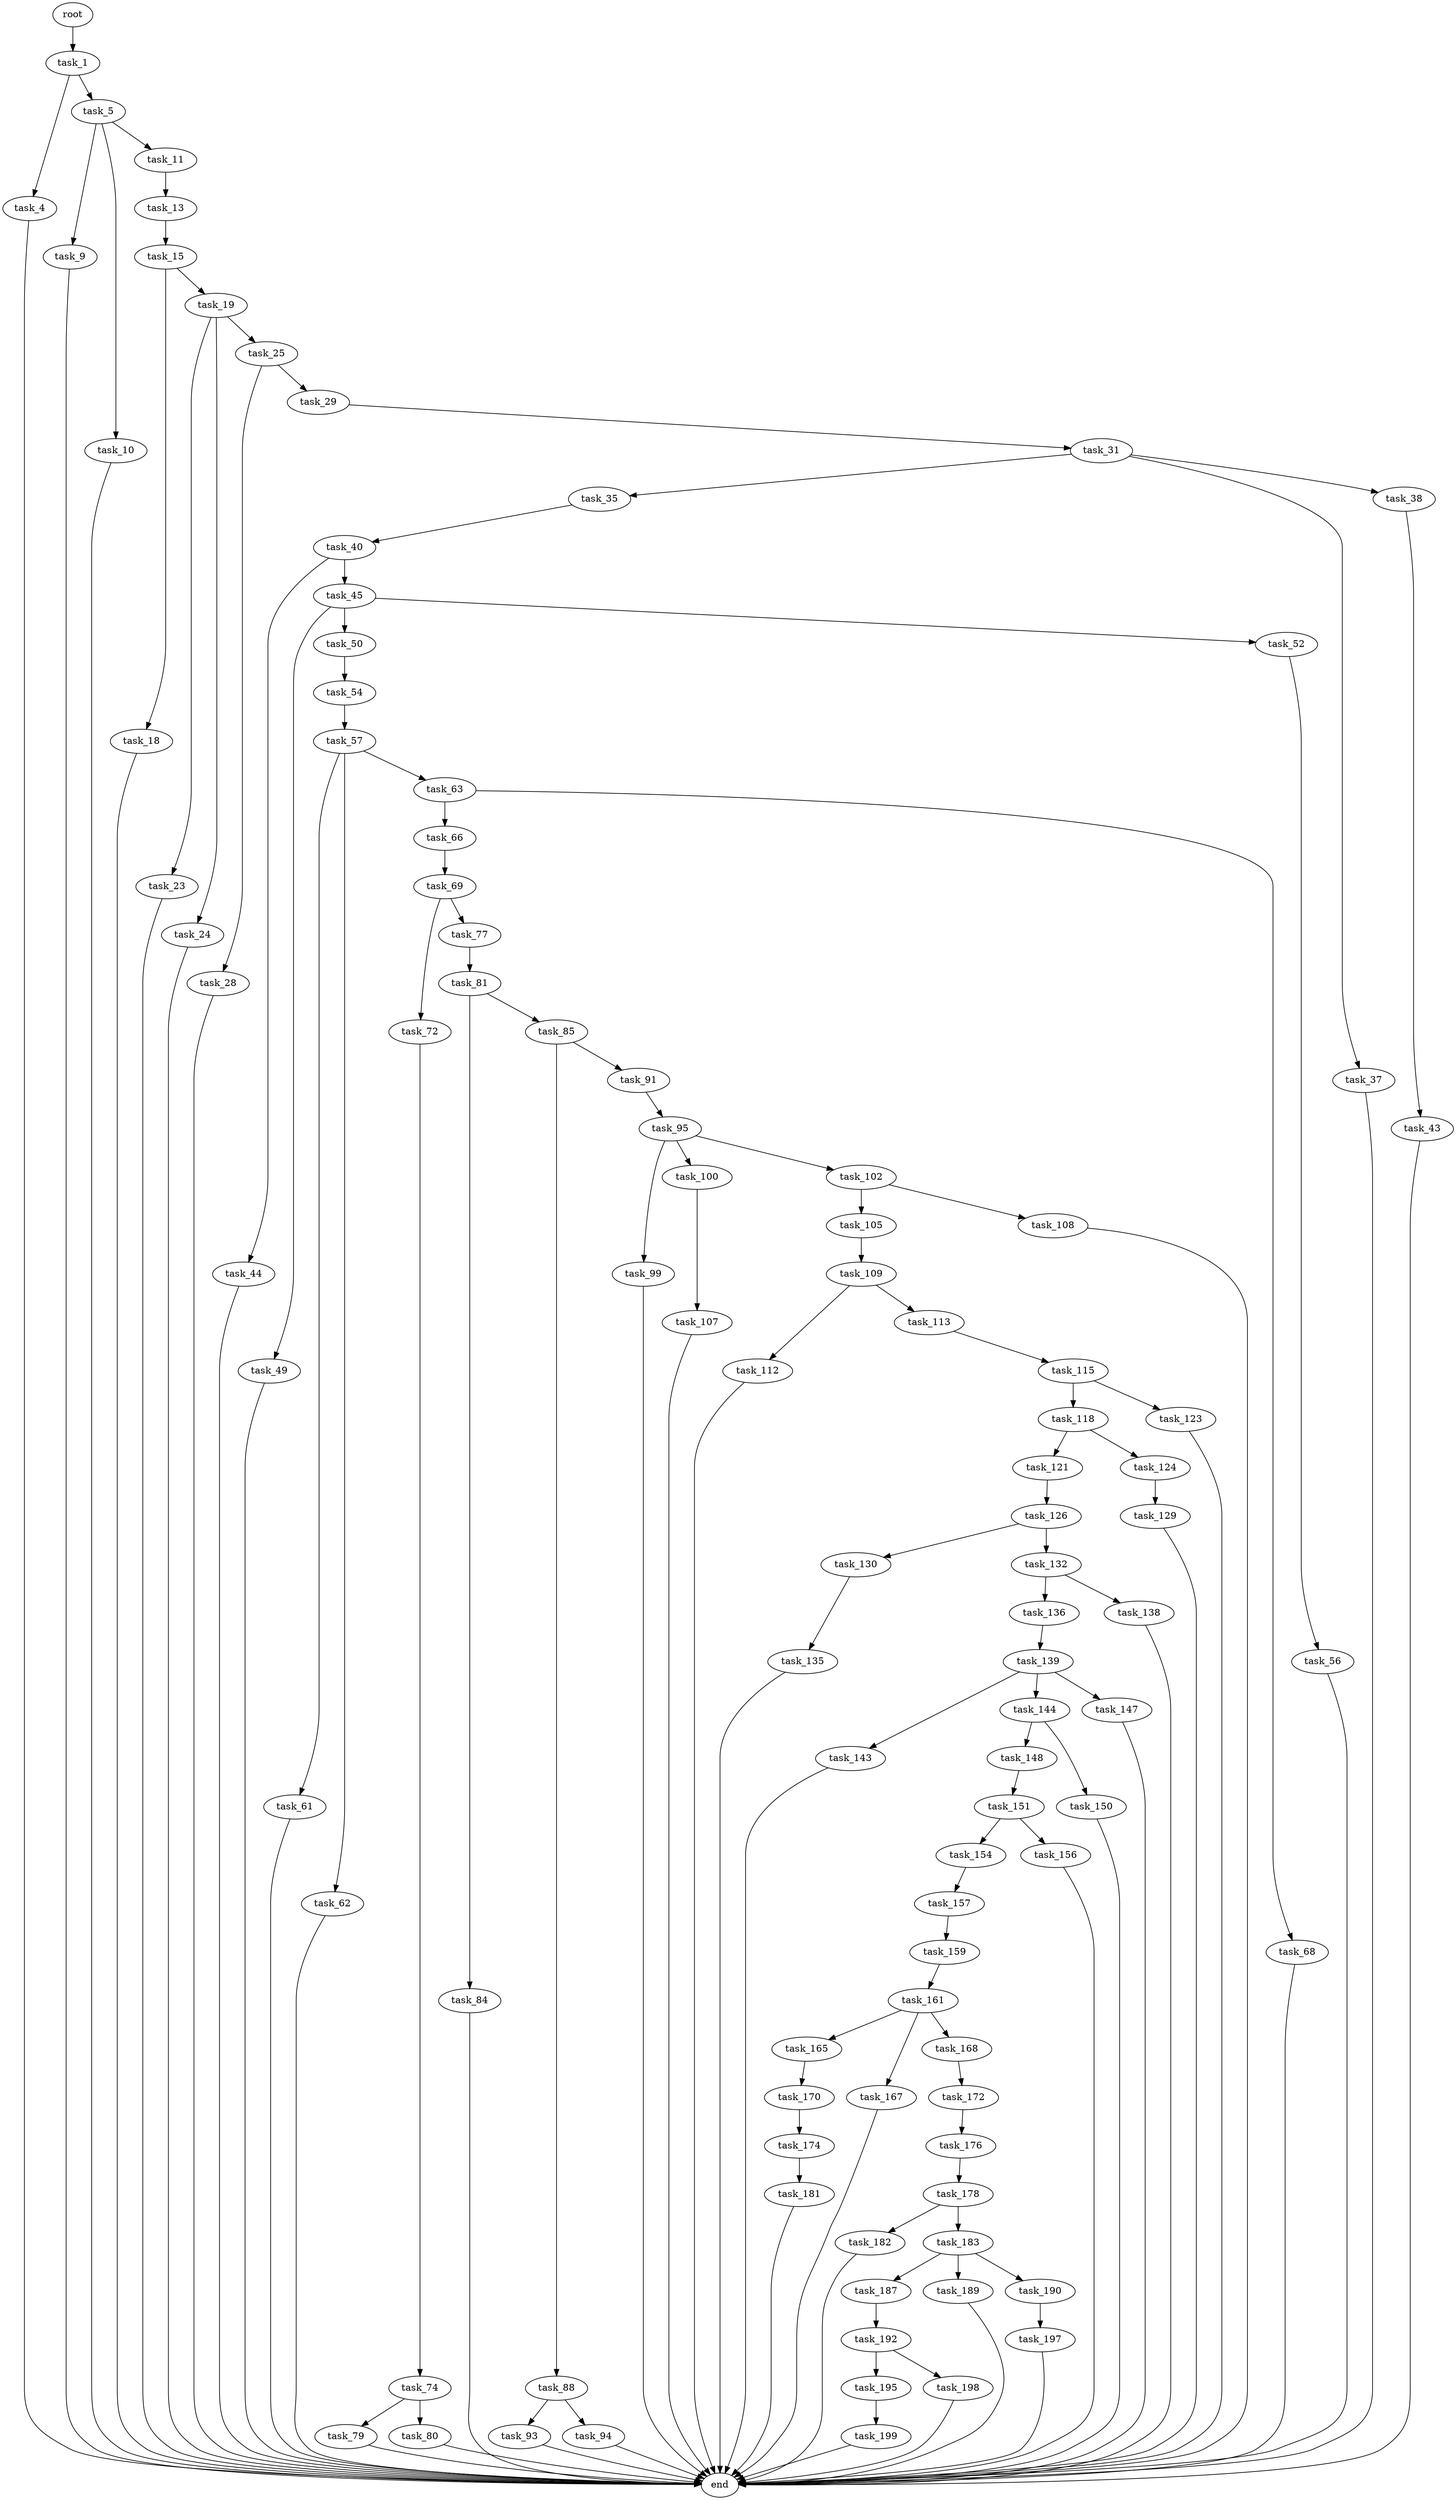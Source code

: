 digraph G {
  root [size="0.000000"];
  task_1 [size="549755813888.000000"];
  task_4 [size="6889389053.000000"];
  task_5 [size="538516898440.000000"];
  end [size="0.000000"];
  task_9 [size="853396021400.000000"];
  task_10 [size="3184200874.000000"];
  task_11 [size="380018481492.000000"];
  task_13 [size="28991029248.000000"];
  task_15 [size="549755813888.000000"];
  task_18 [size="134217728000.000000"];
  task_19 [size="3668495957.000000"];
  task_23 [size="8211692667.000000"];
  task_24 [size="28991029248.000000"];
  task_25 [size="14722085807.000000"];
  task_28 [size="1193845703.000000"];
  task_29 [size="326453387449.000000"];
  task_31 [size="6339960430.000000"];
  task_35 [size="601770790003.000000"];
  task_37 [size="40472156153.000000"];
  task_38 [size="3632356758.000000"];
  task_40 [size="619926516268.000000"];
  task_43 [size="231928233984.000000"];
  task_44 [size="226158555127.000000"];
  task_45 [size="35645736744.000000"];
  task_49 [size="165617909338.000000"];
  task_50 [size="5197087483.000000"];
  task_52 [size="3528277596.000000"];
  task_54 [size="6654147042.000000"];
  task_56 [size="68719476736.000000"];
  task_57 [size="163251297240.000000"];
  task_61 [size="28991029248.000000"];
  task_62 [size="105792557804.000000"];
  task_63 [size="54879132780.000000"];
  task_66 [size="231928233984.000000"];
  task_68 [size="29375342069.000000"];
  task_69 [size="12385802812.000000"];
  task_72 [size="68719476736.000000"];
  task_77 [size="295735510946.000000"];
  task_74 [size="1977596386.000000"];
  task_79 [size="187929802308.000000"];
  task_80 [size="16968035214.000000"];
  task_81 [size="549755813888.000000"];
  task_84 [size="13442060916.000000"];
  task_85 [size="368293445632.000000"];
  task_88 [size="4322757585.000000"];
  task_91 [size="11915087926.000000"];
  task_93 [size="134217728000.000000"];
  task_94 [size="8589934592.000000"];
  task_95 [size="368293445632.000000"];
  task_99 [size="68719476736.000000"];
  task_100 [size="14072516934.000000"];
  task_102 [size="134217728000.000000"];
  task_107 [size="2089050180.000000"];
  task_105 [size="164861478571.000000"];
  task_108 [size="173348194700.000000"];
  task_109 [size="44911475359.000000"];
  task_112 [size="549755813888.000000"];
  task_113 [size="28991029248.000000"];
  task_115 [size="68719476736.000000"];
  task_118 [size="231928233984.000000"];
  task_123 [size="782757789696.000000"];
  task_121 [size="68719476736.000000"];
  task_124 [size="147036750596.000000"];
  task_126 [size="16867469059.000000"];
  task_129 [size="8589934592.000000"];
  task_130 [size="17090553498.000000"];
  task_132 [size="16491826588.000000"];
  task_135 [size="549755813888.000000"];
  task_136 [size="368293445632.000000"];
  task_138 [size="3777498086.000000"];
  task_139 [size="28991029248.000000"];
  task_143 [size="1744465165.000000"];
  task_144 [size="1073741824000.000000"];
  task_147 [size="33910539366.000000"];
  task_148 [size="28991029248.000000"];
  task_150 [size="6546520468.000000"];
  task_151 [size="223901293280.000000"];
  task_154 [size="1573500382.000000"];
  task_156 [size="31248048906.000000"];
  task_157 [size="6533716264.000000"];
  task_159 [size="134217728000.000000"];
  task_161 [size="549755813888.000000"];
  task_165 [size="1146176865.000000"];
  task_167 [size="68719476736.000000"];
  task_168 [size="982651992.000000"];
  task_170 [size="21649643520.000000"];
  task_172 [size="1073741824000.000000"];
  task_174 [size="231928233984.000000"];
  task_176 [size="234774850023.000000"];
  task_181 [size="22100147813.000000"];
  task_178 [size="15468449070.000000"];
  task_182 [size="8271601583.000000"];
  task_183 [size="549755813888.000000"];
  task_187 [size="8589934592.000000"];
  task_189 [size="368293445632.000000"];
  task_190 [size="17435596938.000000"];
  task_192 [size="368293445632.000000"];
  task_197 [size="63318324149.000000"];
  task_195 [size="2818133168.000000"];
  task_198 [size="549755813888.000000"];
  task_199 [size="8809743275.000000"];

  root -> task_1 [size="1.000000"];
  task_1 -> task_4 [size="536870912.000000"];
  task_1 -> task_5 [size="536870912.000000"];
  task_4 -> end [size="1.000000"];
  task_5 -> task_9 [size="411041792.000000"];
  task_5 -> task_10 [size="411041792.000000"];
  task_5 -> task_11 [size="411041792.000000"];
  task_9 -> end [size="1.000000"];
  task_10 -> end [size="1.000000"];
  task_11 -> task_13 [size="536870912.000000"];
  task_13 -> task_15 [size="75497472.000000"];
  task_15 -> task_18 [size="536870912.000000"];
  task_15 -> task_19 [size="536870912.000000"];
  task_18 -> end [size="1.000000"];
  task_19 -> task_23 [size="209715200.000000"];
  task_19 -> task_24 [size="209715200.000000"];
  task_19 -> task_25 [size="209715200.000000"];
  task_23 -> end [size="1.000000"];
  task_24 -> end [size="1.000000"];
  task_25 -> task_28 [size="33554432.000000"];
  task_25 -> task_29 [size="33554432.000000"];
  task_28 -> end [size="1.000000"];
  task_29 -> task_31 [size="209715200.000000"];
  task_31 -> task_35 [size="301989888.000000"];
  task_31 -> task_37 [size="301989888.000000"];
  task_31 -> task_38 [size="301989888.000000"];
  task_35 -> task_40 [size="679477248.000000"];
  task_37 -> end [size="1.000000"];
  task_38 -> task_43 [size="75497472.000000"];
  task_40 -> task_44 [size="411041792.000000"];
  task_40 -> task_45 [size="411041792.000000"];
  task_43 -> end [size="1.000000"];
  task_44 -> end [size="1.000000"];
  task_45 -> task_49 [size="679477248.000000"];
  task_45 -> task_50 [size="679477248.000000"];
  task_45 -> task_52 [size="679477248.000000"];
  task_49 -> end [size="1.000000"];
  task_50 -> task_54 [size="209715200.000000"];
  task_52 -> task_56 [size="75497472.000000"];
  task_54 -> task_57 [size="134217728.000000"];
  task_56 -> end [size="1.000000"];
  task_57 -> task_61 [size="134217728.000000"];
  task_57 -> task_62 [size="134217728.000000"];
  task_57 -> task_63 [size="134217728.000000"];
  task_61 -> end [size="1.000000"];
  task_62 -> end [size="1.000000"];
  task_63 -> task_66 [size="134217728.000000"];
  task_63 -> task_68 [size="134217728.000000"];
  task_66 -> task_69 [size="301989888.000000"];
  task_68 -> end [size="1.000000"];
  task_69 -> task_72 [size="209715200.000000"];
  task_69 -> task_77 [size="209715200.000000"];
  task_72 -> task_74 [size="134217728.000000"];
  task_77 -> task_81 [size="301989888.000000"];
  task_74 -> task_79 [size="75497472.000000"];
  task_74 -> task_80 [size="75497472.000000"];
  task_79 -> end [size="1.000000"];
  task_80 -> end [size="1.000000"];
  task_81 -> task_84 [size="536870912.000000"];
  task_81 -> task_85 [size="536870912.000000"];
  task_84 -> end [size="1.000000"];
  task_85 -> task_88 [size="411041792.000000"];
  task_85 -> task_91 [size="411041792.000000"];
  task_88 -> task_93 [size="75497472.000000"];
  task_88 -> task_94 [size="75497472.000000"];
  task_91 -> task_95 [size="301989888.000000"];
  task_93 -> end [size="1.000000"];
  task_94 -> end [size="1.000000"];
  task_95 -> task_99 [size="411041792.000000"];
  task_95 -> task_100 [size="411041792.000000"];
  task_95 -> task_102 [size="411041792.000000"];
  task_99 -> end [size="1.000000"];
  task_100 -> task_107 [size="679477248.000000"];
  task_102 -> task_105 [size="209715200.000000"];
  task_102 -> task_108 [size="209715200.000000"];
  task_107 -> end [size="1.000000"];
  task_105 -> task_109 [size="209715200.000000"];
  task_108 -> end [size="1.000000"];
  task_109 -> task_112 [size="75497472.000000"];
  task_109 -> task_113 [size="75497472.000000"];
  task_112 -> end [size="1.000000"];
  task_113 -> task_115 [size="75497472.000000"];
  task_115 -> task_118 [size="134217728.000000"];
  task_115 -> task_123 [size="134217728.000000"];
  task_118 -> task_121 [size="301989888.000000"];
  task_118 -> task_124 [size="301989888.000000"];
  task_123 -> end [size="1.000000"];
  task_121 -> task_126 [size="134217728.000000"];
  task_124 -> task_129 [size="301989888.000000"];
  task_126 -> task_130 [size="411041792.000000"];
  task_126 -> task_132 [size="411041792.000000"];
  task_129 -> end [size="1.000000"];
  task_130 -> task_135 [size="536870912.000000"];
  task_132 -> task_136 [size="33554432.000000"];
  task_132 -> task_138 [size="33554432.000000"];
  task_135 -> end [size="1.000000"];
  task_136 -> task_139 [size="411041792.000000"];
  task_138 -> end [size="1.000000"];
  task_139 -> task_143 [size="75497472.000000"];
  task_139 -> task_144 [size="75497472.000000"];
  task_139 -> task_147 [size="75497472.000000"];
  task_143 -> end [size="1.000000"];
  task_144 -> task_148 [size="838860800.000000"];
  task_144 -> task_150 [size="838860800.000000"];
  task_147 -> end [size="1.000000"];
  task_148 -> task_151 [size="75497472.000000"];
  task_150 -> end [size="1.000000"];
  task_151 -> task_154 [size="411041792.000000"];
  task_151 -> task_156 [size="411041792.000000"];
  task_154 -> task_157 [size="75497472.000000"];
  task_156 -> end [size="1.000000"];
  task_157 -> task_159 [size="134217728.000000"];
  task_159 -> task_161 [size="209715200.000000"];
  task_161 -> task_165 [size="536870912.000000"];
  task_161 -> task_167 [size="536870912.000000"];
  task_161 -> task_168 [size="536870912.000000"];
  task_165 -> task_170 [size="75497472.000000"];
  task_167 -> end [size="1.000000"];
  task_168 -> task_172 [size="33554432.000000"];
  task_170 -> task_174 [size="411041792.000000"];
  task_172 -> task_176 [size="838860800.000000"];
  task_174 -> task_181 [size="301989888.000000"];
  task_176 -> task_178 [size="209715200.000000"];
  task_181 -> end [size="1.000000"];
  task_178 -> task_182 [size="679477248.000000"];
  task_178 -> task_183 [size="679477248.000000"];
  task_182 -> end [size="1.000000"];
  task_183 -> task_187 [size="536870912.000000"];
  task_183 -> task_189 [size="536870912.000000"];
  task_183 -> task_190 [size="536870912.000000"];
  task_187 -> task_192 [size="33554432.000000"];
  task_189 -> end [size="1.000000"];
  task_190 -> task_197 [size="679477248.000000"];
  task_192 -> task_195 [size="411041792.000000"];
  task_192 -> task_198 [size="411041792.000000"];
  task_197 -> end [size="1.000000"];
  task_195 -> task_199 [size="75497472.000000"];
  task_198 -> end [size="1.000000"];
  task_199 -> end [size="1.000000"];
}
